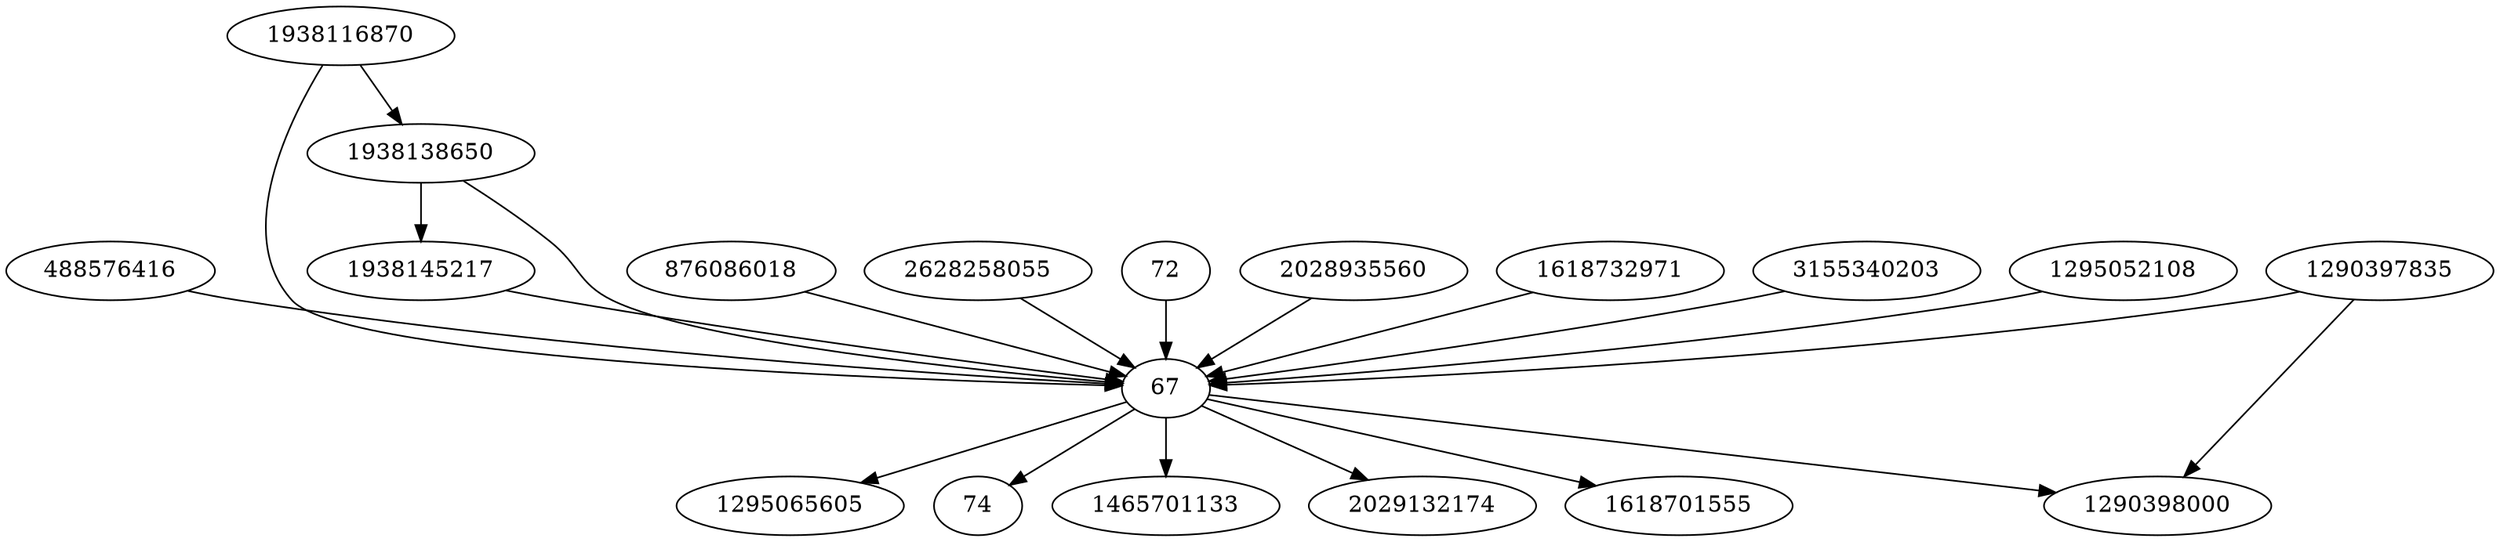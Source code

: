 strict digraph  {
488576416;
1938145217;
876086018;
67;
1295065605;
1938116870;
2628258055;
72;
2028935560;
74;
1618732971;
1290397835;
3155340203;
1295052108;
1465701133;
1290398000;
2029132174;
1618701555;
1938138650;
488576416 -> 67;
1938145217 -> 67;
876086018 -> 67;
67 -> 1465701133;
67 -> 74;
67 -> 1618701555;
67 -> 1290398000;
67 -> 2029132174;
67 -> 1295065605;
1938116870 -> 67;
1938116870 -> 1938138650;
2628258055 -> 67;
72 -> 67;
2028935560 -> 67;
1618732971 -> 67;
1290397835 -> 1290398000;
1290397835 -> 67;
3155340203 -> 67;
1295052108 -> 67;
1938138650 -> 67;
1938138650 -> 1938145217;
}

